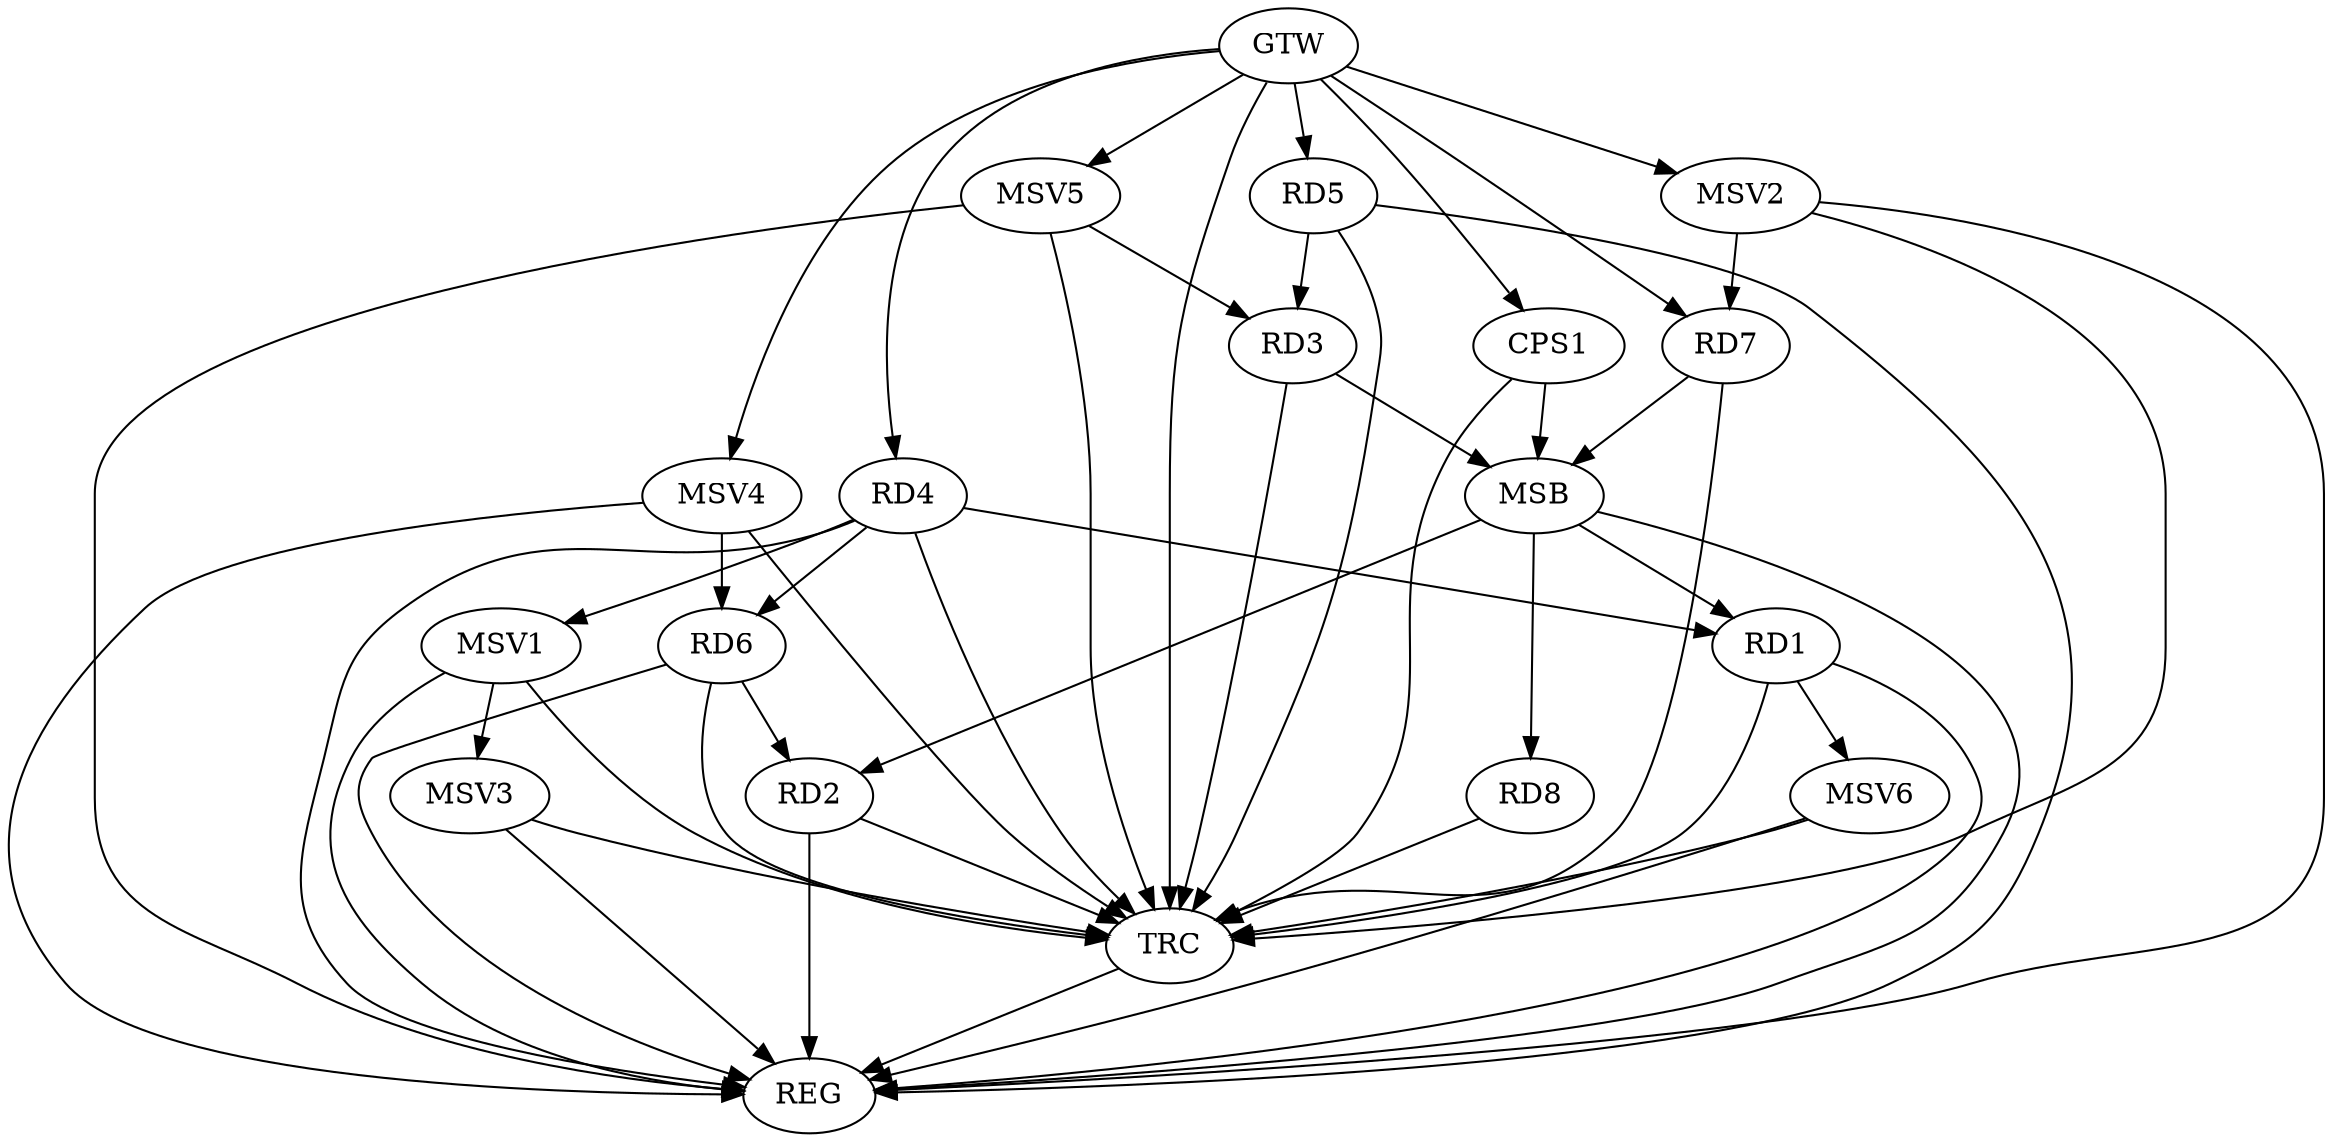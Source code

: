 strict digraph G {
  RD1 [ label="RD1" ];
  RD2 [ label="RD2" ];
  RD3 [ label="RD3" ];
  RD4 [ label="RD4" ];
  RD5 [ label="RD5" ];
  RD6 [ label="RD6" ];
  RD7 [ label="RD7" ];
  RD8 [ label="RD8" ];
  CPS1 [ label="CPS1" ];
  GTW [ label="GTW" ];
  REG [ label="REG" ];
  MSB [ label="MSB" ];
  TRC [ label="TRC" ];
  MSV1 [ label="MSV1" ];
  MSV2 [ label="MSV2" ];
  MSV3 [ label="MSV3" ];
  MSV4 [ label="MSV4" ];
  MSV5 [ label="MSV5" ];
  MSV6 [ label="MSV6" ];
  RD6 -> RD2;
  RD5 -> RD3;
  RD4 -> RD6;
  GTW -> RD4;
  GTW -> RD5;
  GTW -> RD7;
  GTW -> CPS1;
  RD1 -> REG;
  RD2 -> REG;
  RD4 -> REG;
  RD5 -> REG;
  RD6 -> REG;
  RD3 -> MSB;
  MSB -> RD2;
  MSB -> REG;
  RD7 -> MSB;
  MSB -> RD1;
  CPS1 -> MSB;
  MSB -> RD8;
  RD1 -> TRC;
  RD2 -> TRC;
  RD3 -> TRC;
  RD4 -> TRC;
  RD5 -> TRC;
  RD6 -> TRC;
  RD7 -> TRC;
  RD8 -> TRC;
  CPS1 -> TRC;
  GTW -> TRC;
  TRC -> REG;
  RD4 -> RD1;
  RD4 -> MSV1;
  MSV1 -> REG;
  MSV1 -> TRC;
  MSV2 -> RD7;
  GTW -> MSV2;
  MSV2 -> REG;
  MSV2 -> TRC;
  MSV1 -> MSV3;
  MSV3 -> REG;
  MSV3 -> TRC;
  MSV4 -> RD6;
  GTW -> MSV4;
  MSV4 -> REG;
  MSV4 -> TRC;
  MSV5 -> RD3;
  GTW -> MSV5;
  MSV5 -> REG;
  MSV5 -> TRC;
  RD1 -> MSV6;
  MSV6 -> REG;
  MSV6 -> TRC;
}
